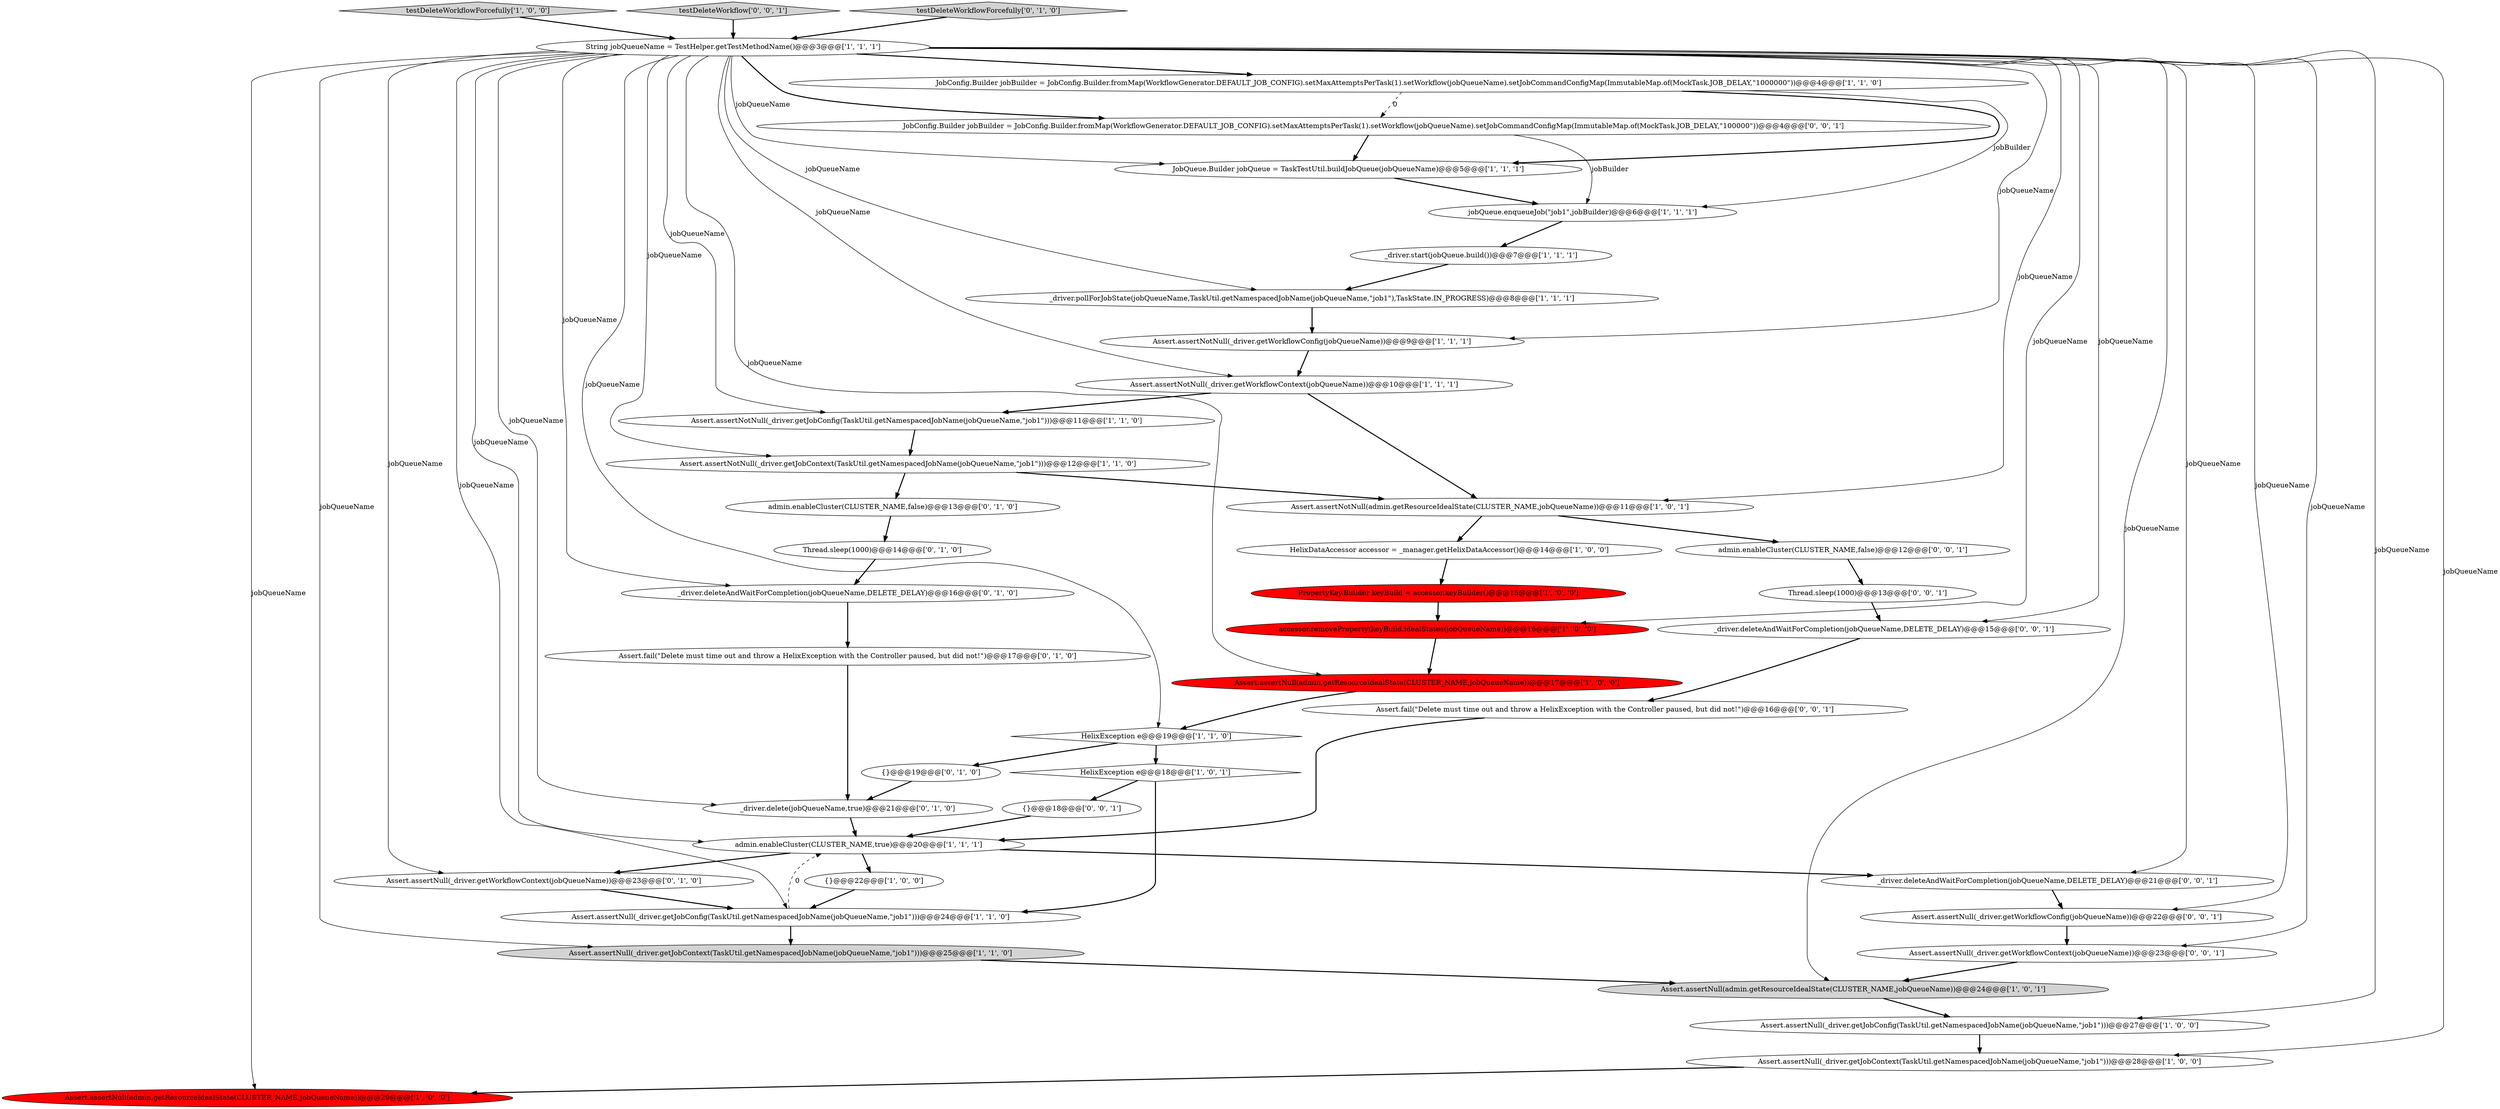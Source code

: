 digraph {
19 [style = filled, label = "Assert.assertNull(admin.getResourceIdealState(CLUSTER_NAME,jobQueueName))@@@17@@@['1', '0', '0']", fillcolor = red, shape = ellipse image = "AAA1AAABBB1BBB"];
36 [style = filled, label = "Assert.assertNull(_driver.getWorkflowConfig(jobQueueName))@@@22@@@['0', '0', '1']", fillcolor = white, shape = ellipse image = "AAA0AAABBB3BBB"];
41 [style = filled, label = "Assert.assertNull(_driver.getWorkflowContext(jobQueueName))@@@23@@@['0', '0', '1']", fillcolor = white, shape = ellipse image = "AAA0AAABBB3BBB"];
8 [style = filled, label = "_driver.start(jobQueue.build())@@@7@@@['1', '1', '1']", fillcolor = white, shape = ellipse image = "AAA0AAABBB1BBB"];
3 [style = filled, label = "String jobQueueName = TestHelper.getTestMethodName()@@@3@@@['1', '1', '1']", fillcolor = white, shape = ellipse image = "AAA0AAABBB1BBB"];
4 [style = filled, label = "PropertyKey.Builder keyBuild = accessor.keyBuilder()@@@15@@@['1', '0', '0']", fillcolor = red, shape = ellipse image = "AAA1AAABBB1BBB"];
32 [style = filled, label = "_driver.delete(jobQueueName,true)@@@21@@@['0', '1', '0']", fillcolor = white, shape = ellipse image = "AAA0AAABBB2BBB"];
40 [style = filled, label = "Assert.fail(\"Delete must time out and throw a HelixException with the Controller paused, but did not!\")@@@16@@@['0', '0', '1']", fillcolor = white, shape = ellipse image = "AAA0AAABBB3BBB"];
25 [style = filled, label = "HelixException e@@@18@@@['1', '0', '1']", fillcolor = white, shape = diamond image = "AAA0AAABBB1BBB"];
37 [style = filled, label = "Thread.sleep(1000)@@@13@@@['0', '0', '1']", fillcolor = white, shape = ellipse image = "AAA0AAABBB3BBB"];
10 [style = filled, label = "JobQueue.Builder jobQueue = TaskTestUtil.buildJobQueue(jobQueueName)@@@5@@@['1', '1', '1']", fillcolor = white, shape = ellipse image = "AAA0AAABBB1BBB"];
26 [style = filled, label = "Thread.sleep(1000)@@@14@@@['0', '1', '0']", fillcolor = white, shape = ellipse image = "AAA0AAABBB2BBB"];
22 [style = filled, label = "testDeleteWorkflowForcefully['1', '0', '0']", fillcolor = lightgray, shape = diamond image = "AAA0AAABBB1BBB"];
39 [style = filled, label = "JobConfig.Builder jobBuilder = JobConfig.Builder.fromMap(WorkflowGenerator.DEFAULT_JOB_CONFIG).setMaxAttemptsPerTask(1).setWorkflow(jobQueueName).setJobCommandConfigMap(ImmutableMap.of(MockTask.JOB_DELAY,\"100000\"))@@@4@@@['0', '0', '1']", fillcolor = white, shape = ellipse image = "AAA0AAABBB3BBB"];
0 [style = filled, label = "JobConfig.Builder jobBuilder = JobConfig.Builder.fromMap(WorkflowGenerator.DEFAULT_JOB_CONFIG).setMaxAttemptsPerTask(1).setWorkflow(jobQueueName).setJobCommandConfigMap(ImmutableMap.of(MockTask.JOB_DELAY,\"1000000\"))@@@4@@@['1', '1', '0']", fillcolor = white, shape = ellipse image = "AAA0AAABBB1BBB"];
35 [style = filled, label = "{}@@@18@@@['0', '0', '1']", fillcolor = white, shape = ellipse image = "AAA0AAABBB3BBB"];
18 [style = filled, label = "accessor.removeProperty(keyBuild.idealStates(jobQueueName))@@@16@@@['1', '0', '0']", fillcolor = red, shape = ellipse image = "AAA1AAABBB1BBB"];
31 [style = filled, label = "Assert.fail(\"Delete must time out and throw a HelixException with the Controller paused, but did not!\")@@@17@@@['0', '1', '0']", fillcolor = white, shape = ellipse image = "AAA0AAABBB2BBB"];
2 [style = filled, label = "_driver.pollForJobState(jobQueueName,TaskUtil.getNamespacedJobName(jobQueueName,\"job1\"),TaskState.IN_PROGRESS)@@@8@@@['1', '1', '1']", fillcolor = white, shape = ellipse image = "AAA0AAABBB1BBB"];
6 [style = filled, label = "Assert.assertNull(_driver.getJobConfig(TaskUtil.getNamespacedJobName(jobQueueName,\"job1\")))@@@27@@@['1', '0', '0']", fillcolor = white, shape = ellipse image = "AAA0AAABBB1BBB"];
16 [style = filled, label = "Assert.assertNull(_driver.getJobContext(TaskUtil.getNamespacedJobName(jobQueueName,\"job1\")))@@@25@@@['1', '1', '0']", fillcolor = lightgray, shape = ellipse image = "AAA0AAABBB1BBB"];
20 [style = filled, label = "Assert.assertNull(admin.getResourceIdealState(CLUSTER_NAME,jobQueueName))@@@24@@@['1', '0', '1']", fillcolor = lightgray, shape = ellipse image = "AAA0AAABBB1BBB"];
14 [style = filled, label = "Assert.assertNull(_driver.getJobConfig(TaskUtil.getNamespacedJobName(jobQueueName,\"job1\")))@@@24@@@['1', '1', '0']", fillcolor = white, shape = ellipse image = "AAA0AAABBB1BBB"];
5 [style = filled, label = "{}@@@22@@@['1', '0', '0']", fillcolor = white, shape = ellipse image = "AAA0AAABBB1BBB"];
7 [style = filled, label = "Assert.assertNotNull(_driver.getWorkflowConfig(jobQueueName))@@@9@@@['1', '1', '1']", fillcolor = white, shape = ellipse image = "AAA0AAABBB1BBB"];
38 [style = filled, label = "_driver.deleteAndWaitForCompletion(jobQueueName,DELETE_DELAY)@@@15@@@['0', '0', '1']", fillcolor = white, shape = ellipse image = "AAA0AAABBB3BBB"];
12 [style = filled, label = "admin.enableCluster(CLUSTER_NAME,true)@@@20@@@['1', '1', '1']", fillcolor = white, shape = ellipse image = "AAA0AAABBB1BBB"];
28 [style = filled, label = "{}@@@19@@@['0', '1', '0']", fillcolor = white, shape = ellipse image = "AAA0AAABBB2BBB"];
17 [style = filled, label = "Assert.assertNotNull(_driver.getJobConfig(TaskUtil.getNamespacedJobName(jobQueueName,\"job1\")))@@@11@@@['1', '1', '0']", fillcolor = white, shape = ellipse image = "AAA0AAABBB1BBB"];
15 [style = filled, label = "HelixDataAccessor accessor = _manager.getHelixDataAccessor()@@@14@@@['1', '0', '0']", fillcolor = white, shape = ellipse image = "AAA0AAABBB1BBB"];
23 [style = filled, label = "Assert.assertNotNull(_driver.getJobContext(TaskUtil.getNamespacedJobName(jobQueueName,\"job1\")))@@@12@@@['1', '1', '0']", fillcolor = white, shape = ellipse image = "AAA0AAABBB1BBB"];
29 [style = filled, label = "admin.enableCluster(CLUSTER_NAME,false)@@@13@@@['0', '1', '0']", fillcolor = white, shape = ellipse image = "AAA0AAABBB2BBB"];
43 [style = filled, label = "testDeleteWorkflow['0', '0', '1']", fillcolor = lightgray, shape = diamond image = "AAA0AAABBB3BBB"];
13 [style = filled, label = "jobQueue.enqueueJob(\"job1\",jobBuilder)@@@6@@@['1', '1', '1']", fillcolor = white, shape = ellipse image = "AAA0AAABBB1BBB"];
34 [style = filled, label = "admin.enableCluster(CLUSTER_NAME,false)@@@12@@@['0', '0', '1']", fillcolor = white, shape = ellipse image = "AAA0AAABBB3BBB"];
1 [style = filled, label = "Assert.assertNull(_driver.getJobContext(TaskUtil.getNamespacedJobName(jobQueueName,\"job1\")))@@@28@@@['1', '0', '0']", fillcolor = white, shape = ellipse image = "AAA0AAABBB1BBB"];
9 [style = filled, label = "Assert.assertNotNull(_driver.getWorkflowContext(jobQueueName))@@@10@@@['1', '1', '1']", fillcolor = white, shape = ellipse image = "AAA0AAABBB1BBB"];
42 [style = filled, label = "_driver.deleteAndWaitForCompletion(jobQueueName,DELETE_DELAY)@@@21@@@['0', '0', '1']", fillcolor = white, shape = ellipse image = "AAA0AAABBB3BBB"];
27 [style = filled, label = "Assert.assertNull(_driver.getWorkflowContext(jobQueueName))@@@23@@@['0', '1', '0']", fillcolor = white, shape = ellipse image = "AAA0AAABBB2BBB"];
30 [style = filled, label = "_driver.deleteAndWaitForCompletion(jobQueueName,DELETE_DELAY)@@@16@@@['0', '1', '0']", fillcolor = white, shape = ellipse image = "AAA0AAABBB2BBB"];
33 [style = filled, label = "testDeleteWorkflowForcefully['0', '1', '0']", fillcolor = lightgray, shape = diamond image = "AAA0AAABBB2BBB"];
24 [style = filled, label = "HelixException e@@@19@@@['1', '1', '0']", fillcolor = white, shape = diamond image = "AAA0AAABBB1BBB"];
21 [style = filled, label = "Assert.assertNull(admin.getResourceIdealState(CLUSTER_NAME,jobQueueName))@@@29@@@['1', '0', '0']", fillcolor = red, shape = ellipse image = "AAA1AAABBB1BBB"];
11 [style = filled, label = "Assert.assertNotNull(admin.getResourceIdealState(CLUSTER_NAME,jobQueueName))@@@11@@@['1', '0', '1']", fillcolor = white, shape = ellipse image = "AAA0AAABBB1BBB"];
14->16 [style = bold, label=""];
24->28 [style = bold, label=""];
3->27 [style = solid, label="jobQueueName"];
3->16 [style = solid, label="jobQueueName"];
12->5 [style = bold, label=""];
33->3 [style = bold, label=""];
27->14 [style = bold, label=""];
9->11 [style = bold, label=""];
36->41 [style = bold, label=""];
32->12 [style = bold, label=""];
31->32 [style = bold, label=""];
3->20 [style = solid, label="jobQueueName"];
18->19 [style = bold, label=""];
0->13 [style = solid, label="jobBuilder"];
9->17 [style = bold, label=""];
4->18 [style = bold, label=""];
12->42 [style = bold, label=""];
25->14 [style = bold, label=""];
20->6 [style = bold, label=""];
5->14 [style = bold, label=""];
42->36 [style = bold, label=""];
3->12 [style = solid, label="jobQueueName"];
0->39 [style = dashed, label="0"];
25->35 [style = bold, label=""];
41->20 [style = bold, label=""];
17->23 [style = bold, label=""];
11->15 [style = bold, label=""];
3->0 [style = bold, label=""];
3->21 [style = solid, label="jobQueueName"];
28->32 [style = bold, label=""];
19->24 [style = bold, label=""];
29->26 [style = bold, label=""];
26->30 [style = bold, label=""];
23->29 [style = bold, label=""];
7->9 [style = bold, label=""];
22->3 [style = bold, label=""];
6->1 [style = bold, label=""];
40->12 [style = bold, label=""];
3->2 [style = solid, label="jobQueueName"];
3->9 [style = solid, label="jobQueueName"];
0->10 [style = bold, label=""];
43->3 [style = bold, label=""];
11->34 [style = bold, label=""];
3->1 [style = solid, label="jobQueueName"];
8->2 [style = bold, label=""];
10->13 [style = bold, label=""];
34->37 [style = bold, label=""];
30->31 [style = bold, label=""];
1->21 [style = bold, label=""];
24->25 [style = bold, label=""];
37->38 [style = bold, label=""];
3->18 [style = solid, label="jobQueueName"];
3->19 [style = solid, label="jobQueueName"];
3->30 [style = solid, label="jobQueueName"];
39->10 [style = bold, label=""];
15->4 [style = bold, label=""];
3->10 [style = solid, label="jobQueueName"];
3->38 [style = solid, label="jobQueueName"];
3->32 [style = solid, label="jobQueueName"];
3->39 [style = bold, label=""];
3->24 [style = solid, label="jobQueueName"];
3->41 [style = solid, label="jobQueueName"];
39->13 [style = solid, label="jobBuilder"];
14->12 [style = dashed, label="0"];
3->23 [style = solid, label="jobQueueName"];
3->14 [style = solid, label="jobQueueName"];
2->7 [style = bold, label=""];
3->6 [style = solid, label="jobQueueName"];
13->8 [style = bold, label=""];
23->11 [style = bold, label=""];
38->40 [style = bold, label=""];
16->20 [style = bold, label=""];
3->11 [style = solid, label="jobQueueName"];
3->42 [style = solid, label="jobQueueName"];
12->27 [style = bold, label=""];
3->36 [style = solid, label="jobQueueName"];
35->12 [style = bold, label=""];
3->17 [style = solid, label="jobQueueName"];
3->7 [style = solid, label="jobQueueName"];
}
